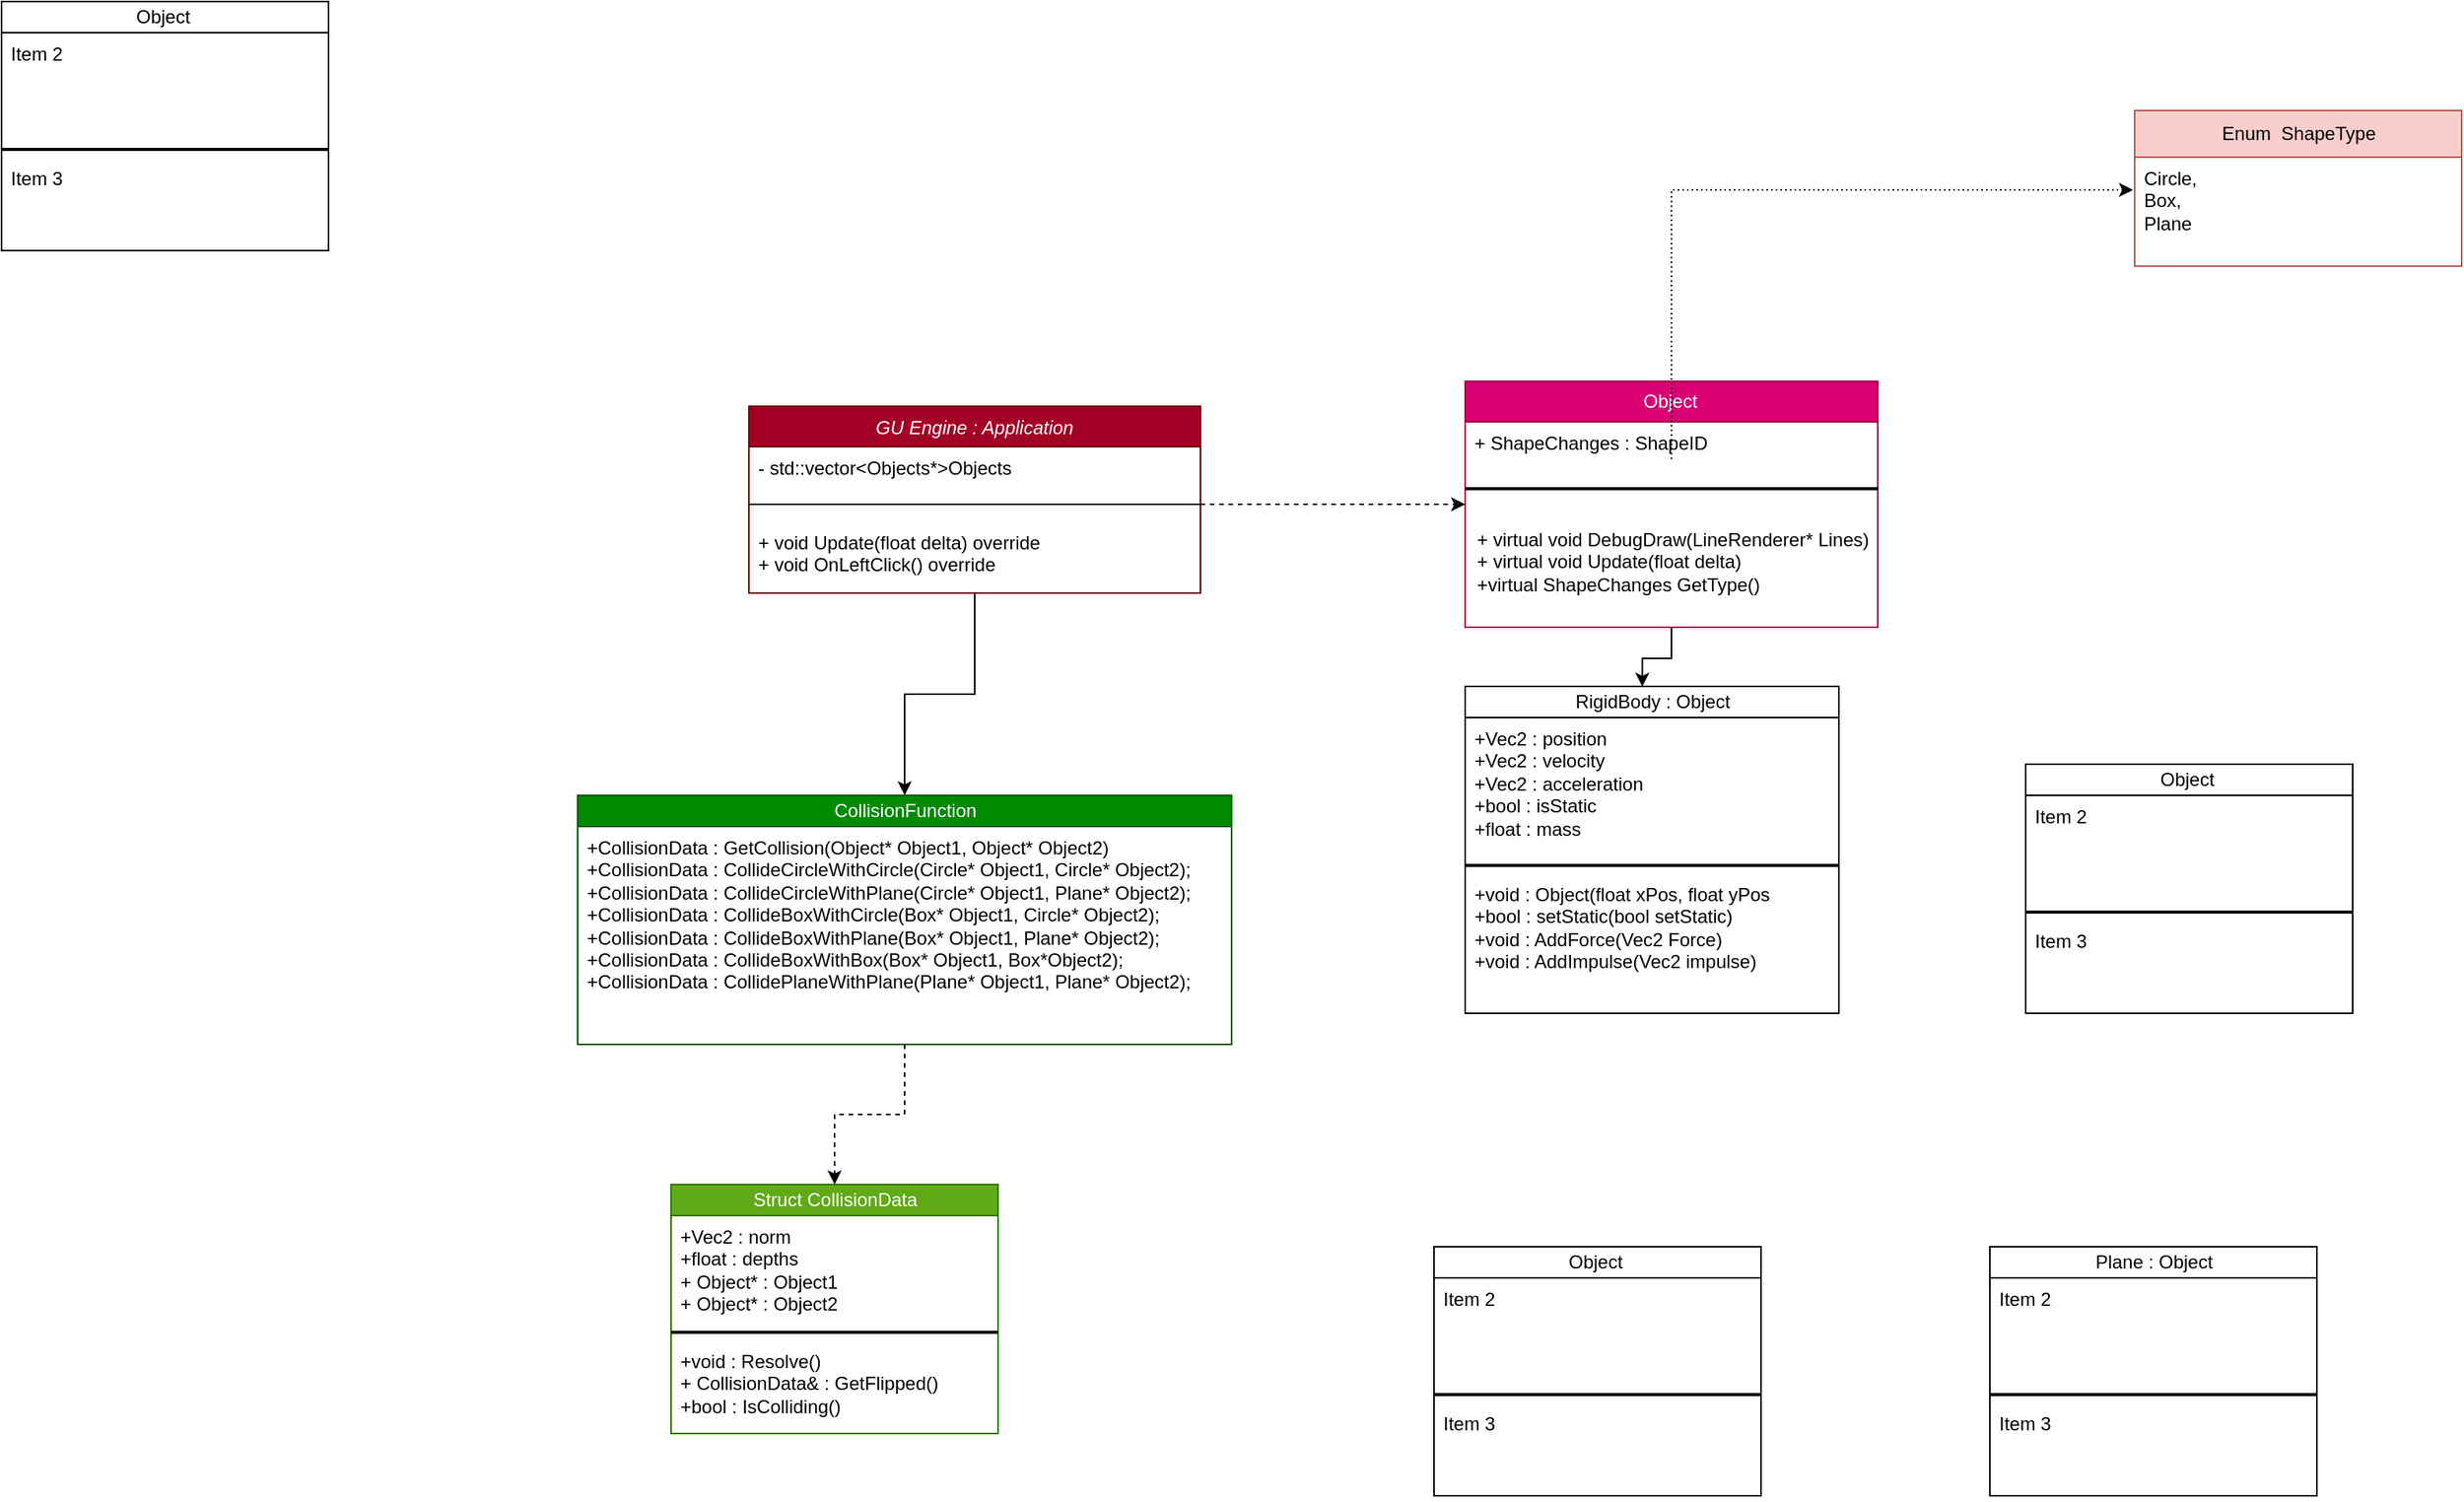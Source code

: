<mxfile version="24.0.2" type="device">
  <diagram id="C5RBs43oDa-KdzZeNtuy" name="Page-1">
    <mxGraphModel dx="2257" dy="1955" grid="1" gridSize="10" guides="1" tooltips="1" connect="1" arrows="1" fold="1" page="1" pageScale="1" pageWidth="827" pageHeight="1169" math="0" shadow="0">
      <root>
        <mxCell id="WIyWlLk6GJQsqaUBKTNV-0" />
        <mxCell id="WIyWlLk6GJQsqaUBKTNV-1" parent="WIyWlLk6GJQsqaUBKTNV-0" />
        <mxCell id="NPF-jErQcPBGCQD2OKev-37" style="edgeStyle=orthogonalEdgeStyle;rounded=0;orthogonalLoop=1;jettySize=auto;html=1;" edge="1" parent="WIyWlLk6GJQsqaUBKTNV-1" source="zkfFHV4jXpPFQw0GAbJ--0" target="NPF-jErQcPBGCQD2OKev-33">
          <mxGeometry relative="1" as="geometry" />
        </mxCell>
        <mxCell id="zkfFHV4jXpPFQw0GAbJ--0" value="GU Engine : Application" style="swimlane;fontStyle=2;align=center;verticalAlign=top;childLayout=stackLayout;horizontal=1;startSize=26;horizontalStack=0;resizeParent=1;resizeLast=0;collapsible=1;marginBottom=0;rounded=0;shadow=0;strokeWidth=1;fillColor=#a20025;fontColor=#ffffff;strokeColor=#6F0000;" parent="WIyWlLk6GJQsqaUBKTNV-1" vertex="1">
          <mxGeometry x="30" y="20" width="290" height="120" as="geometry">
            <mxRectangle x="230" y="140" width="160" height="26" as="alternateBounds" />
          </mxGeometry>
        </mxCell>
        <mxCell id="zkfFHV4jXpPFQw0GAbJ--1" value="- std::vector&lt;Objects*&gt;Objects" style="text;align=left;verticalAlign=top;spacingLeft=4;spacingRight=4;overflow=hidden;rotatable=0;points=[[0,0.5],[1,0.5]];portConstraint=eastwest;" parent="zkfFHV4jXpPFQw0GAbJ--0" vertex="1">
          <mxGeometry y="26" width="290" height="26" as="geometry" />
        </mxCell>
        <mxCell id="zkfFHV4jXpPFQw0GAbJ--4" value="" style="line;html=1;strokeWidth=1;align=left;verticalAlign=middle;spacingTop=-1;spacingLeft=3;spacingRight=3;rotatable=0;labelPosition=right;points=[];portConstraint=eastwest;" parent="zkfFHV4jXpPFQw0GAbJ--0" vertex="1">
          <mxGeometry y="52" width="290" height="22" as="geometry" />
        </mxCell>
        <mxCell id="zkfFHV4jXpPFQw0GAbJ--5" value="+ void Update(float delta) override &#xa;+ void OnLeftClick() override " style="text;align=left;verticalAlign=top;spacingLeft=4;spacingRight=4;overflow=hidden;rotatable=0;points=[[0,0.5],[1,0.5]];portConstraint=eastwest;" parent="zkfFHV4jXpPFQw0GAbJ--0" vertex="1">
          <mxGeometry y="74" width="290" height="36" as="geometry" />
        </mxCell>
        <mxCell id="NPF-jErQcPBGCQD2OKev-5" value="Object&amp;nbsp;" style="swimlane;fontStyle=0;childLayout=stackLayout;horizontal=1;startSize=26;fillColor=#d80073;horizontalStack=0;resizeParent=1;resizeParentMax=0;resizeLast=0;collapsible=1;marginBottom=0;html=1;strokeColor=#A50040;fontColor=#ffffff;" vertex="1" parent="WIyWlLk6GJQsqaUBKTNV-1">
          <mxGeometry x="490" y="4" width="265" height="158" as="geometry" />
        </mxCell>
        <mxCell id="NPF-jErQcPBGCQD2OKev-6" value="+ ShapeChanges : ShapeID" style="text;strokeColor=none;fillColor=none;align=left;verticalAlign=top;spacingLeft=4;spacingRight=4;overflow=hidden;rotatable=0;points=[[0,0.5],[1,0.5]];portConstraint=eastwest;whiteSpace=wrap;html=1;" vertex="1" parent="NPF-jErQcPBGCQD2OKev-5">
          <mxGeometry y="26" width="265" height="24" as="geometry" />
        </mxCell>
        <mxCell id="NPF-jErQcPBGCQD2OKev-29" value="" style="line;strokeWidth=2;html=1;" vertex="1" parent="NPF-jErQcPBGCQD2OKev-5">
          <mxGeometry y="50" width="265" height="38" as="geometry" />
        </mxCell>
        <mxCell id="NPF-jErQcPBGCQD2OKev-31" value="&lt;div style=&quot;text-align: left;&quot;&gt;&lt;span style=&quot;background-color: initial;&quot;&gt;+ virtual void DebugDraw(LineRenderer* Lines)&lt;/span&gt;&lt;/div&gt;&lt;div&gt;&lt;div style=&quot;text-align: left;&quot;&gt;&lt;span style=&quot;background-color: initial;&quot;&gt;+ virtual void Update(float delta)&lt;/span&gt;&lt;/div&gt;&lt;div style=&quot;text-align: left;&quot;&gt;&lt;span style=&quot;background-color: initial;&quot;&gt;+virtual ShapeChanges GetType()&amp;nbsp;&lt;/span&gt;&lt;/div&gt;&lt;div&gt;&lt;br&gt;&lt;/div&gt;&lt;/div&gt;" style="text;html=1;align=center;verticalAlign=middle;resizable=0;points=[];autosize=1;strokeColor=none;fillColor=none;" vertex="1" parent="NPF-jErQcPBGCQD2OKev-5">
          <mxGeometry y="88" width="265" height="70" as="geometry" />
        </mxCell>
        <mxCell id="NPF-jErQcPBGCQD2OKev-13" style="edgeStyle=orthogonalEdgeStyle;rounded=0;orthogonalLoop=1;jettySize=auto;html=1;entryX=0;entryY=0.5;entryDx=0;entryDy=0;dashed=1;" edge="1" parent="WIyWlLk6GJQsqaUBKTNV-1" source="zkfFHV4jXpPFQw0GAbJ--4" target="NPF-jErQcPBGCQD2OKev-5">
          <mxGeometry relative="1" as="geometry" />
        </mxCell>
        <mxCell id="NPF-jErQcPBGCQD2OKev-15" value="Object&amp;nbsp;" style="swimlane;fontStyle=0;childLayout=stackLayout;horizontal=1;startSize=20;fillColor=none;horizontalStack=0;resizeParent=1;resizeParentMax=0;resizeLast=0;collapsible=1;marginBottom=0;html=1;" vertex="1" parent="WIyWlLk6GJQsqaUBKTNV-1">
          <mxGeometry x="-450" y="-240" width="210" height="160" as="geometry" />
        </mxCell>
        <mxCell id="NPF-jErQcPBGCQD2OKev-18" value="Item 2" style="text;strokeColor=none;fillColor=none;align=left;verticalAlign=top;spacingLeft=4;spacingRight=4;overflow=hidden;rotatable=0;points=[[0,0.5],[1,0.5]];portConstraint=eastwest;whiteSpace=wrap;html=1;" vertex="1" parent="NPF-jErQcPBGCQD2OKev-15">
          <mxGeometry y="20" width="210" height="70" as="geometry" />
        </mxCell>
        <mxCell id="NPF-jErQcPBGCQD2OKev-22" value="" style="line;strokeWidth=2;html=1;" vertex="1" parent="NPF-jErQcPBGCQD2OKev-15">
          <mxGeometry y="90" width="210" height="10" as="geometry" />
        </mxCell>
        <mxCell id="NPF-jErQcPBGCQD2OKev-19" value="Item 3" style="text;strokeColor=none;fillColor=none;align=left;verticalAlign=top;spacingLeft=4;spacingRight=4;overflow=hidden;rotatable=0;points=[[0,0.5],[1,0.5]];portConstraint=eastwest;whiteSpace=wrap;html=1;" vertex="1" parent="NPF-jErQcPBGCQD2OKev-15">
          <mxGeometry y="100" width="210" height="60" as="geometry" />
        </mxCell>
        <mxCell id="NPF-jErQcPBGCQD2OKev-23" value="Enum&amp;nbsp; ShapeType" style="swimlane;fontStyle=0;childLayout=stackLayout;horizontal=1;startSize=30;fillColor=#f8cecc;horizontalStack=0;resizeParent=1;resizeParentMax=0;resizeLast=0;collapsible=1;marginBottom=0;html=1;strokeColor=#b85450;" vertex="1" parent="WIyWlLk6GJQsqaUBKTNV-1">
          <mxGeometry x="920" y="-170" width="210" height="100" as="geometry" />
        </mxCell>
        <mxCell id="NPF-jErQcPBGCQD2OKev-24" value="Circle,&lt;div&gt;Box,&amp;nbsp;&lt;/div&gt;&lt;div&gt;Plane&lt;/div&gt;" style="text;strokeColor=none;fillColor=none;align=left;verticalAlign=top;spacingLeft=4;spacingRight=4;overflow=hidden;rotatable=0;points=[[0,0.5],[1,0.5]];portConstraint=eastwest;whiteSpace=wrap;html=1;" vertex="1" parent="NPF-jErQcPBGCQD2OKev-23">
          <mxGeometry y="30" width="210" height="70" as="geometry" />
        </mxCell>
        <mxCell id="NPF-jErQcPBGCQD2OKev-32" style="edgeStyle=orthogonalEdgeStyle;rounded=0;orthogonalLoop=1;jettySize=auto;html=1;entryX=-0.005;entryY=0.3;entryDx=0;entryDy=0;entryPerimeter=0;dashed=1;dashPattern=1 2;" edge="1" parent="WIyWlLk6GJQsqaUBKTNV-1" source="NPF-jErQcPBGCQD2OKev-29" target="NPF-jErQcPBGCQD2OKev-24">
          <mxGeometry relative="1" as="geometry" />
        </mxCell>
        <mxCell id="NPF-jErQcPBGCQD2OKev-42" style="edgeStyle=orthogonalEdgeStyle;rounded=0;orthogonalLoop=1;jettySize=auto;html=1;entryX=0.5;entryY=0;entryDx=0;entryDy=0;dashed=1;" edge="1" parent="WIyWlLk6GJQsqaUBKTNV-1" source="NPF-jErQcPBGCQD2OKev-33" target="NPF-jErQcPBGCQD2OKev-38">
          <mxGeometry relative="1" as="geometry" />
        </mxCell>
        <mxCell id="NPF-jErQcPBGCQD2OKev-33" value="CollisionFunction" style="swimlane;fontStyle=0;childLayout=stackLayout;horizontal=1;startSize=20;fillColor=#008a00;horizontalStack=0;resizeParent=1;resizeParentMax=0;resizeLast=0;collapsible=1;marginBottom=0;html=1;fontColor=#ffffff;strokeColor=#005700;" vertex="1" parent="WIyWlLk6GJQsqaUBKTNV-1">
          <mxGeometry x="-80" y="270" width="420" height="160" as="geometry" />
        </mxCell>
        <mxCell id="NPF-jErQcPBGCQD2OKev-36" value="+CollisionData : GetCollision(Object* Object1, Object* Object2)&lt;div&gt;+&lt;span style=&quot;background-color: initial;&quot;&gt;CollisionData : CollideCircleWithCircle(Circle* Object1, Circle* Object2);&lt;/span&gt;&lt;/div&gt;&lt;div&gt;+CollisionData : CollideCircleWithPlane(Circle* Object1, Plane* Object2);&lt;/div&gt;&lt;div&gt;+CollisionData : CollideBoxWithCircle(Box* Object1, Circle* Object2);&lt;/div&gt;&lt;div&gt;+CollisionData : CollideBoxWithPlane(Box* Object1, Plane* Object2);&lt;/div&gt;&lt;div&gt;+CollisionData : CollideBoxWithBox(Box* Object1, Box*Object2);&lt;/div&gt;&lt;div&gt;+CollisionData : CollidePlaneWithPlane(Plane* Object1, Plane* Object2);&lt;/div&gt;" style="text;strokeColor=none;fillColor=none;align=left;verticalAlign=top;spacingLeft=4;spacingRight=4;overflow=hidden;rotatable=0;points=[[0,0.5],[1,0.5]];portConstraint=eastwest;whiteSpace=wrap;html=1;" vertex="1" parent="NPF-jErQcPBGCQD2OKev-33">
          <mxGeometry y="20" width="420" height="140" as="geometry" />
        </mxCell>
        <mxCell id="NPF-jErQcPBGCQD2OKev-38" value="Struct CollisionData" style="swimlane;fontStyle=0;childLayout=stackLayout;horizontal=1;startSize=20;fillColor=#60a917;horizontalStack=0;resizeParent=1;resizeParentMax=0;resizeLast=0;collapsible=1;marginBottom=0;html=1;fontColor=#ffffff;strokeColor=#2D7600;" vertex="1" parent="WIyWlLk6GJQsqaUBKTNV-1">
          <mxGeometry x="-20" y="520" width="210" height="160" as="geometry" />
        </mxCell>
        <mxCell id="NPF-jErQcPBGCQD2OKev-39" value="+Vec2 : norm&amp;nbsp;&lt;div&gt;+float : depths&lt;/div&gt;&lt;div&gt;+ Object* : Object1&amp;nbsp;&lt;/div&gt;&lt;div&gt;+ Object* : Object2&lt;/div&gt;&lt;div&gt;&lt;br&gt;&lt;/div&gt;" style="text;strokeColor=none;fillColor=none;align=left;verticalAlign=top;spacingLeft=4;spacingRight=4;overflow=hidden;rotatable=0;points=[[0,0.5],[1,0.5]];portConstraint=eastwest;whiteSpace=wrap;html=1;" vertex="1" parent="NPF-jErQcPBGCQD2OKev-38">
          <mxGeometry y="20" width="210" height="70" as="geometry" />
        </mxCell>
        <mxCell id="NPF-jErQcPBGCQD2OKev-40" value="" style="line;strokeWidth=2;html=1;" vertex="1" parent="NPF-jErQcPBGCQD2OKev-38">
          <mxGeometry y="90" width="210" height="10" as="geometry" />
        </mxCell>
        <mxCell id="NPF-jErQcPBGCQD2OKev-41" value="+void : Resolve()&lt;div&gt;+ CollisionData&amp;amp; : GetFlipped()&lt;/div&gt;&lt;div&gt;+bool : IsColliding()&amp;nbsp;&lt;/div&gt;" style="text;strokeColor=none;fillColor=none;align=left;verticalAlign=top;spacingLeft=4;spacingRight=4;overflow=hidden;rotatable=0;points=[[0,0.5],[1,0.5]];portConstraint=eastwest;whiteSpace=wrap;html=1;" vertex="1" parent="NPF-jErQcPBGCQD2OKev-38">
          <mxGeometry y="100" width="210" height="60" as="geometry" />
        </mxCell>
        <mxCell id="NPF-jErQcPBGCQD2OKev-43" value="Object&amp;nbsp;" style="swimlane;fontStyle=0;childLayout=stackLayout;horizontal=1;startSize=20;fillColor=none;horizontalStack=0;resizeParent=1;resizeParentMax=0;resizeLast=0;collapsible=1;marginBottom=0;html=1;" vertex="1" parent="WIyWlLk6GJQsqaUBKTNV-1">
          <mxGeometry x="850" y="250" width="210" height="160" as="geometry" />
        </mxCell>
        <mxCell id="NPF-jErQcPBGCQD2OKev-44" value="Item 2" style="text;strokeColor=none;fillColor=none;align=left;verticalAlign=top;spacingLeft=4;spacingRight=4;overflow=hidden;rotatable=0;points=[[0,0.5],[1,0.5]];portConstraint=eastwest;whiteSpace=wrap;html=1;" vertex="1" parent="NPF-jErQcPBGCQD2OKev-43">
          <mxGeometry y="20" width="210" height="70" as="geometry" />
        </mxCell>
        <mxCell id="NPF-jErQcPBGCQD2OKev-45" value="" style="line;strokeWidth=2;html=1;" vertex="1" parent="NPF-jErQcPBGCQD2OKev-43">
          <mxGeometry y="90" width="210" height="10" as="geometry" />
        </mxCell>
        <mxCell id="NPF-jErQcPBGCQD2OKev-46" value="Item 3" style="text;strokeColor=none;fillColor=none;align=left;verticalAlign=top;spacingLeft=4;spacingRight=4;overflow=hidden;rotatable=0;points=[[0,0.5],[1,0.5]];portConstraint=eastwest;whiteSpace=wrap;html=1;" vertex="1" parent="NPF-jErQcPBGCQD2OKev-43">
          <mxGeometry y="100" width="210" height="60" as="geometry" />
        </mxCell>
        <mxCell id="NPF-jErQcPBGCQD2OKev-47" value="Object&amp;nbsp;" style="swimlane;fontStyle=0;childLayout=stackLayout;horizontal=1;startSize=20;fillColor=none;horizontalStack=0;resizeParent=1;resizeParentMax=0;resizeLast=0;collapsible=1;marginBottom=0;html=1;" vertex="1" parent="WIyWlLk6GJQsqaUBKTNV-1">
          <mxGeometry x="470" y="560" width="210" height="160" as="geometry" />
        </mxCell>
        <mxCell id="NPF-jErQcPBGCQD2OKev-48" value="Item 2" style="text;strokeColor=none;fillColor=none;align=left;verticalAlign=top;spacingLeft=4;spacingRight=4;overflow=hidden;rotatable=0;points=[[0,0.5],[1,0.5]];portConstraint=eastwest;whiteSpace=wrap;html=1;" vertex="1" parent="NPF-jErQcPBGCQD2OKev-47">
          <mxGeometry y="20" width="210" height="70" as="geometry" />
        </mxCell>
        <mxCell id="NPF-jErQcPBGCQD2OKev-49" value="" style="line;strokeWidth=2;html=1;" vertex="1" parent="NPF-jErQcPBGCQD2OKev-47">
          <mxGeometry y="90" width="210" height="10" as="geometry" />
        </mxCell>
        <mxCell id="NPF-jErQcPBGCQD2OKev-50" value="Item 3" style="text;strokeColor=none;fillColor=none;align=left;verticalAlign=top;spacingLeft=4;spacingRight=4;overflow=hidden;rotatable=0;points=[[0,0.5],[1,0.5]];portConstraint=eastwest;whiteSpace=wrap;html=1;" vertex="1" parent="NPF-jErQcPBGCQD2OKev-47">
          <mxGeometry y="100" width="210" height="60" as="geometry" />
        </mxCell>
        <mxCell id="NPF-jErQcPBGCQD2OKev-51" value="Plane : Object" style="swimlane;fontStyle=0;childLayout=stackLayout;horizontal=1;startSize=20;fillColor=none;horizontalStack=0;resizeParent=1;resizeParentMax=0;resizeLast=0;collapsible=1;marginBottom=0;html=1;" vertex="1" parent="WIyWlLk6GJQsqaUBKTNV-1">
          <mxGeometry x="827" y="560" width="210" height="160" as="geometry" />
        </mxCell>
        <mxCell id="NPF-jErQcPBGCQD2OKev-52" value="Item 2" style="text;strokeColor=none;fillColor=none;align=left;verticalAlign=top;spacingLeft=4;spacingRight=4;overflow=hidden;rotatable=0;points=[[0,0.5],[1,0.5]];portConstraint=eastwest;whiteSpace=wrap;html=1;" vertex="1" parent="NPF-jErQcPBGCQD2OKev-51">
          <mxGeometry y="20" width="210" height="70" as="geometry" />
        </mxCell>
        <mxCell id="NPF-jErQcPBGCQD2OKev-53" value="" style="line;strokeWidth=2;html=1;" vertex="1" parent="NPF-jErQcPBGCQD2OKev-51">
          <mxGeometry y="90" width="210" height="10" as="geometry" />
        </mxCell>
        <mxCell id="NPF-jErQcPBGCQD2OKev-54" value="Item 3" style="text;strokeColor=none;fillColor=none;align=left;verticalAlign=top;spacingLeft=4;spacingRight=4;overflow=hidden;rotatable=0;points=[[0,0.5],[1,0.5]];portConstraint=eastwest;whiteSpace=wrap;html=1;" vertex="1" parent="NPF-jErQcPBGCQD2OKev-51">
          <mxGeometry y="100" width="210" height="60" as="geometry" />
        </mxCell>
        <mxCell id="NPF-jErQcPBGCQD2OKev-62" value="RigidBody : Object" style="swimlane;fontStyle=0;childLayout=stackLayout;horizontal=1;startSize=20;fillColor=none;horizontalStack=0;resizeParent=1;resizeParentMax=0;resizeLast=0;collapsible=1;marginBottom=0;html=1;" vertex="1" parent="WIyWlLk6GJQsqaUBKTNV-1">
          <mxGeometry x="490" y="200" width="240" height="210" as="geometry" />
        </mxCell>
        <mxCell id="NPF-jErQcPBGCQD2OKev-63" value="+Vec2 : position&lt;div&gt;+Vec2 : velocity&lt;/div&gt;&lt;div&gt;+Vec2 : acceleration&lt;/div&gt;&lt;div&gt;+bool : isStatic&lt;/div&gt;&lt;div&gt;+float : mass&lt;/div&gt;&lt;div&gt;&lt;br&gt;&lt;/div&gt;" style="text;strokeColor=none;fillColor=none;align=left;verticalAlign=top;spacingLeft=4;spacingRight=4;overflow=hidden;rotatable=0;points=[[0,0.5],[1,0.5]];portConstraint=eastwest;whiteSpace=wrap;html=1;" vertex="1" parent="NPF-jErQcPBGCQD2OKev-62">
          <mxGeometry y="20" width="240" height="90" as="geometry" />
        </mxCell>
        <mxCell id="NPF-jErQcPBGCQD2OKev-64" value="" style="line;strokeWidth=2;html=1;" vertex="1" parent="NPF-jErQcPBGCQD2OKev-62">
          <mxGeometry y="110" width="240" height="10" as="geometry" />
        </mxCell>
        <mxCell id="NPF-jErQcPBGCQD2OKev-65" value="+void : Object(float xPos, float yPos&lt;div&gt;+bool : setStatic(bool setStatic)&amp;nbsp;&lt;/div&gt;&lt;div&gt;+void : AddForce(Vec2 Force)&lt;/div&gt;&lt;div&gt;+void : AddImpulse(Vec2 impulse)&lt;/div&gt;&lt;div&gt;&lt;br&gt;&lt;/div&gt;" style="text;strokeColor=none;fillColor=none;align=left;verticalAlign=top;spacingLeft=4;spacingRight=4;overflow=hidden;rotatable=0;points=[[0,0.5],[1,0.5]];portConstraint=eastwest;whiteSpace=wrap;html=1;" vertex="1" parent="NPF-jErQcPBGCQD2OKev-62">
          <mxGeometry y="120" width="240" height="90" as="geometry" />
        </mxCell>
        <mxCell id="NPF-jErQcPBGCQD2OKev-66" style="edgeStyle=orthogonalEdgeStyle;rounded=0;orthogonalLoop=1;jettySize=auto;html=1;entryX=0.474;entryY=0.001;entryDx=0;entryDy=0;entryPerimeter=0;" edge="1" parent="WIyWlLk6GJQsqaUBKTNV-1" source="NPF-jErQcPBGCQD2OKev-31" target="NPF-jErQcPBGCQD2OKev-62">
          <mxGeometry relative="1" as="geometry" />
        </mxCell>
      </root>
    </mxGraphModel>
  </diagram>
</mxfile>
